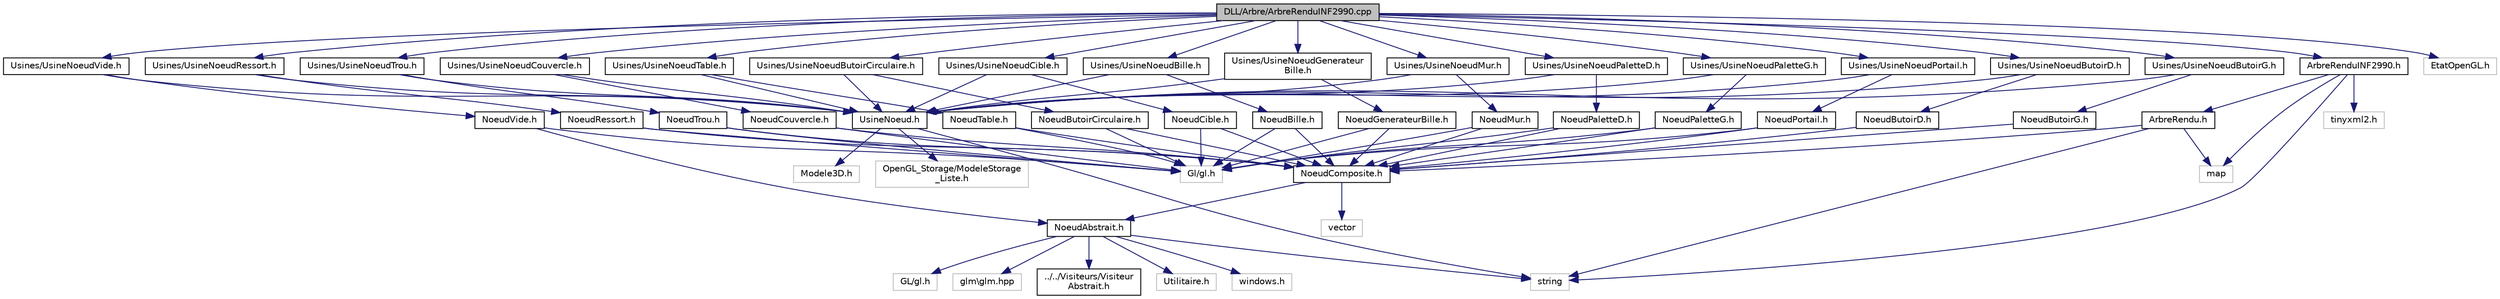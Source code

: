 digraph "DLL/Arbre/ArbreRenduINF2990.cpp"
{
  edge [fontname="Helvetica",fontsize="10",labelfontname="Helvetica",labelfontsize="10"];
  node [fontname="Helvetica",fontsize="10",shape=record];
  Node1 [label="DLL/Arbre/ArbreRenduINF2990.cpp",height=0.2,width=0.4,color="black", fillcolor="grey75", style="filled", fontcolor="black"];
  Node1 -> Node2 [color="midnightblue",fontsize="10",style="solid",fontname="Helvetica"];
  Node2 [label="ArbreRenduINF2990.h",height=0.2,width=0.4,color="black", fillcolor="white", style="filled",URL="$de/d77/_arbre_rendu_i_n_f2990_8h.html"];
  Node2 -> Node3 [color="midnightblue",fontsize="10",style="solid",fontname="Helvetica"];
  Node3 [label="ArbreRendu.h",height=0.2,width=0.4,color="black", fillcolor="white", style="filled",URL="$d2/db0/_arbre_rendu_8h.html"];
  Node3 -> Node4 [color="midnightblue",fontsize="10",style="solid",fontname="Helvetica"];
  Node4 [label="NoeudComposite.h",height=0.2,width=0.4,color="black", fillcolor="white", style="filled",URL="$db/dc6/_noeud_composite_8h.html"];
  Node4 -> Node5 [color="midnightblue",fontsize="10",style="solid",fontname="Helvetica"];
  Node5 [label="NoeudAbstrait.h",height=0.2,width=0.4,color="black", fillcolor="white", style="filled",URL="$d4/d75/_noeud_abstrait_8h.html"];
  Node5 -> Node6 [color="midnightblue",fontsize="10",style="solid",fontname="Helvetica"];
  Node6 [label="windows.h",height=0.2,width=0.4,color="grey75", fillcolor="white", style="filled"];
  Node5 -> Node7 [color="midnightblue",fontsize="10",style="solid",fontname="Helvetica"];
  Node7 [label="GL/gl.h",height=0.2,width=0.4,color="grey75", fillcolor="white", style="filled"];
  Node5 -> Node8 [color="midnightblue",fontsize="10",style="solid",fontname="Helvetica"];
  Node8 [label="string",height=0.2,width=0.4,color="grey75", fillcolor="white", style="filled"];
  Node5 -> Node9 [color="midnightblue",fontsize="10",style="solid",fontname="Helvetica"];
  Node9 [label="glm\\glm.hpp",height=0.2,width=0.4,color="grey75", fillcolor="white", style="filled"];
  Node5 -> Node10 [color="midnightblue",fontsize="10",style="solid",fontname="Helvetica"];
  Node10 [label="../../Visiteurs/Visiteur\lAbstrait.h",height=0.2,width=0.4,color="black", fillcolor="white", style="filled",URL="$dc/d03/_visiteur_abstrait_8h.html"];
  Node5 -> Node11 [color="midnightblue",fontsize="10",style="solid",fontname="Helvetica"];
  Node11 [label="Utilitaire.h",height=0.2,width=0.4,color="grey75", fillcolor="white", style="filled"];
  Node4 -> Node12 [color="midnightblue",fontsize="10",style="solid",fontname="Helvetica"];
  Node12 [label="vector",height=0.2,width=0.4,color="grey75", fillcolor="white", style="filled"];
  Node3 -> Node8 [color="midnightblue",fontsize="10",style="solid",fontname="Helvetica"];
  Node3 -> Node13 [color="midnightblue",fontsize="10",style="solid",fontname="Helvetica"];
  Node13 [label="map",height=0.2,width=0.4,color="grey75", fillcolor="white", style="filled"];
  Node2 -> Node13 [color="midnightblue",fontsize="10",style="solid",fontname="Helvetica"];
  Node2 -> Node8 [color="midnightblue",fontsize="10",style="solid",fontname="Helvetica"];
  Node2 -> Node14 [color="midnightblue",fontsize="10",style="solid",fontname="Helvetica"];
  Node14 [label="tinyxml2.h",height=0.2,width=0.4,color="grey75", fillcolor="white", style="filled"];
  Node1 -> Node15 [color="midnightblue",fontsize="10",style="solid",fontname="Helvetica"];
  Node15 [label="Usines/UsineNoeudButoirD.h",height=0.2,width=0.4,color="black", fillcolor="white", style="filled",URL="$d5/dee/_usine_noeud_butoir_d_8h.html"];
  Node15 -> Node16 [color="midnightblue",fontsize="10",style="solid",fontname="Helvetica"];
  Node16 [label="UsineNoeud.h",height=0.2,width=0.4,color="black", fillcolor="white", style="filled",URL="$dd/d4f/_usine_noeud_8h.html"];
  Node16 -> Node8 [color="midnightblue",fontsize="10",style="solid",fontname="Helvetica"];
  Node16 -> Node17 [color="midnightblue",fontsize="10",style="solid",fontname="Helvetica"];
  Node17 [label="Modele3D.h",height=0.2,width=0.4,color="grey75", fillcolor="white", style="filled"];
  Node16 -> Node18 [color="midnightblue",fontsize="10",style="solid",fontname="Helvetica"];
  Node18 [label="OpenGL_Storage/ModeleStorage\l_Liste.h",height=0.2,width=0.4,color="grey75", fillcolor="white", style="filled"];
  Node15 -> Node19 [color="midnightblue",fontsize="10",style="solid",fontname="Helvetica"];
  Node19 [label="NoeudButoirD.h",height=0.2,width=0.4,color="black", fillcolor="white", style="filled",URL="$d9/dd8/_noeud_butoir_d_8h.html"];
  Node19 -> Node4 [color="midnightblue",fontsize="10",style="solid",fontname="Helvetica"];
  Node1 -> Node20 [color="midnightblue",fontsize="10",style="solid",fontname="Helvetica"];
  Node20 [label="Usines/UsineNoeudButoirG.h",height=0.2,width=0.4,color="black", fillcolor="white", style="filled",URL="$d4/d41/_usine_noeud_butoir_g_8h.html"];
  Node20 -> Node16 [color="midnightblue",fontsize="10",style="solid",fontname="Helvetica"];
  Node20 -> Node21 [color="midnightblue",fontsize="10",style="solid",fontname="Helvetica"];
  Node21 [label="NoeudButoirG.h",height=0.2,width=0.4,color="black", fillcolor="white", style="filled",URL="$d9/d7f/_noeud_butoir_g_8h.html"];
  Node21 -> Node4 [color="midnightblue",fontsize="10",style="solid",fontname="Helvetica"];
  Node1 -> Node22 [color="midnightblue",fontsize="10",style="solid",fontname="Helvetica"];
  Node22 [label="Usines/UsineNoeudButoirCirculaire.h",height=0.2,width=0.4,color="black", fillcolor="white", style="filled",URL="$db/d5e/_usine_noeud_butoir_circulaire_8h.html"];
  Node22 -> Node16 [color="midnightblue",fontsize="10",style="solid",fontname="Helvetica"];
  Node22 -> Node23 [color="midnightblue",fontsize="10",style="solid",fontname="Helvetica"];
  Node23 [label="NoeudButoirCirculaire.h",height=0.2,width=0.4,color="black", fillcolor="white", style="filled",URL="$d8/d91/_noeud_butoir_circulaire_8h.html"];
  Node23 -> Node4 [color="midnightblue",fontsize="10",style="solid",fontname="Helvetica"];
  Node23 -> Node24 [color="midnightblue",fontsize="10",style="solid",fontname="Helvetica"];
  Node24 [label="Gl/gl.h",height=0.2,width=0.4,color="grey75", fillcolor="white", style="filled"];
  Node1 -> Node25 [color="midnightblue",fontsize="10",style="solid",fontname="Helvetica"];
  Node25 [label="Usines/UsineNoeudCible.h",height=0.2,width=0.4,color="black", fillcolor="white", style="filled",URL="$d1/de0/_usine_noeud_cible_8h.html"];
  Node25 -> Node16 [color="midnightblue",fontsize="10",style="solid",fontname="Helvetica"];
  Node25 -> Node26 [color="midnightblue",fontsize="10",style="solid",fontname="Helvetica"];
  Node26 [label="NoeudCible.h",height=0.2,width=0.4,color="black", fillcolor="white", style="filled",URL="$d9/d8d/_noeud_cible_8h.html"];
  Node26 -> Node4 [color="midnightblue",fontsize="10",style="solid",fontname="Helvetica"];
  Node26 -> Node24 [color="midnightblue",fontsize="10",style="solid",fontname="Helvetica"];
  Node1 -> Node27 [color="midnightblue",fontsize="10",style="solid",fontname="Helvetica"];
  Node27 [label="Usines/UsineNoeudBille.h",height=0.2,width=0.4,color="black", fillcolor="white", style="filled",URL="$d5/db3/_usine_noeud_bille_8h.html"];
  Node27 -> Node16 [color="midnightblue",fontsize="10",style="solid",fontname="Helvetica"];
  Node27 -> Node28 [color="midnightblue",fontsize="10",style="solid",fontname="Helvetica"];
  Node28 [label="NoeudBille.h",height=0.2,width=0.4,color="black", fillcolor="white", style="filled",URL="$d6/d98/_noeud_bille_8h.html"];
  Node28 -> Node4 [color="midnightblue",fontsize="10",style="solid",fontname="Helvetica"];
  Node28 -> Node24 [color="midnightblue",fontsize="10",style="solid",fontname="Helvetica"];
  Node1 -> Node29 [color="midnightblue",fontsize="10",style="solid",fontname="Helvetica"];
  Node29 [label="Usines/UsineNoeudGenerateur\lBille.h",height=0.2,width=0.4,color="black", fillcolor="white", style="filled",URL="$df/db4/_usine_noeud_generateur_bille_8h.html"];
  Node29 -> Node16 [color="midnightblue",fontsize="10",style="solid",fontname="Helvetica"];
  Node29 -> Node30 [color="midnightblue",fontsize="10",style="solid",fontname="Helvetica"];
  Node30 [label="NoeudGenerateurBille.h",height=0.2,width=0.4,color="black", fillcolor="white", style="filled",URL="$d8/d46/_noeud_generateur_bille_8h.html"];
  Node30 -> Node4 [color="midnightblue",fontsize="10",style="solid",fontname="Helvetica"];
  Node30 -> Node24 [color="midnightblue",fontsize="10",style="solid",fontname="Helvetica"];
  Node1 -> Node31 [color="midnightblue",fontsize="10",style="solid",fontname="Helvetica"];
  Node31 [label="Usines/UsineNoeudMur.h",height=0.2,width=0.4,color="black", fillcolor="white", style="filled",URL="$dc/d77/_usine_noeud_mur_8h.html"];
  Node31 -> Node16 [color="midnightblue",fontsize="10",style="solid",fontname="Helvetica"];
  Node31 -> Node32 [color="midnightblue",fontsize="10",style="solid",fontname="Helvetica"];
  Node32 [label="NoeudMur.h",height=0.2,width=0.4,color="black", fillcolor="white", style="filled",URL="$dc/dee/_noeud_mur_8h.html"];
  Node32 -> Node4 [color="midnightblue",fontsize="10",style="solid",fontname="Helvetica"];
  Node32 -> Node24 [color="midnightblue",fontsize="10",style="solid",fontname="Helvetica"];
  Node1 -> Node33 [color="midnightblue",fontsize="10",style="solid",fontname="Helvetica"];
  Node33 [label="Usines/UsineNoeudPaletteD.h",height=0.2,width=0.4,color="black", fillcolor="white", style="filled",URL="$d3/d71/_usine_noeud_palette_d_8h.html"];
  Node33 -> Node16 [color="midnightblue",fontsize="10",style="solid",fontname="Helvetica"];
  Node33 -> Node34 [color="midnightblue",fontsize="10",style="solid",fontname="Helvetica"];
  Node34 [label="NoeudPaletteD.h",height=0.2,width=0.4,color="black", fillcolor="white", style="filled",URL="$d8/dea/_noeud_palette_d_8h.html"];
  Node34 -> Node4 [color="midnightblue",fontsize="10",style="solid",fontname="Helvetica"];
  Node34 -> Node24 [color="midnightblue",fontsize="10",style="solid",fontname="Helvetica"];
  Node1 -> Node35 [color="midnightblue",fontsize="10",style="solid",fontname="Helvetica"];
  Node35 [label="Usines/UsineNoeudPaletteG.h",height=0.2,width=0.4,color="black", fillcolor="white", style="filled",URL="$db/d0a/_usine_noeud_palette_g_8h.html"];
  Node35 -> Node16 [color="midnightblue",fontsize="10",style="solid",fontname="Helvetica"];
  Node35 -> Node36 [color="midnightblue",fontsize="10",style="solid",fontname="Helvetica"];
  Node36 [label="NoeudPaletteG.h",height=0.2,width=0.4,color="black", fillcolor="white", style="filled",URL="$d5/da5/_noeud_palette_g_8h.html"];
  Node36 -> Node4 [color="midnightblue",fontsize="10",style="solid",fontname="Helvetica"];
  Node36 -> Node24 [color="midnightblue",fontsize="10",style="solid",fontname="Helvetica"];
  Node1 -> Node37 [color="midnightblue",fontsize="10",style="solid",fontname="Helvetica"];
  Node37 [label="Usines/UsineNoeudPortail.h",height=0.2,width=0.4,color="black", fillcolor="white", style="filled",URL="$df/df7/_usine_noeud_portail_8h.html"];
  Node37 -> Node16 [color="midnightblue",fontsize="10",style="solid",fontname="Helvetica"];
  Node37 -> Node38 [color="midnightblue",fontsize="10",style="solid",fontname="Helvetica"];
  Node38 [label="NoeudPortail.h",height=0.2,width=0.4,color="black", fillcolor="white", style="filled",URL="$d0/d48/_noeud_portail_8h.html"];
  Node38 -> Node4 [color="midnightblue",fontsize="10",style="solid",fontname="Helvetica"];
  Node38 -> Node24 [color="midnightblue",fontsize="10",style="solid",fontname="Helvetica"];
  Node1 -> Node39 [color="midnightblue",fontsize="10",style="solid",fontname="Helvetica"];
  Node39 [label="Usines/UsineNoeudRessort.h",height=0.2,width=0.4,color="black", fillcolor="white", style="filled",URL="$df/dc7/_usine_noeud_ressort_8h.html"];
  Node39 -> Node16 [color="midnightblue",fontsize="10",style="solid",fontname="Helvetica"];
  Node39 -> Node40 [color="midnightblue",fontsize="10",style="solid",fontname="Helvetica"];
  Node40 [label="NoeudRessort.h",height=0.2,width=0.4,color="black", fillcolor="white", style="filled",URL="$dc/d9f/_noeud_ressort_8h.html"];
  Node40 -> Node4 [color="midnightblue",fontsize="10",style="solid",fontname="Helvetica"];
  Node40 -> Node24 [color="midnightblue",fontsize="10",style="solid",fontname="Helvetica"];
  Node1 -> Node41 [color="midnightblue",fontsize="10",style="solid",fontname="Helvetica"];
  Node41 [label="Usines/UsineNoeudTrou.h",height=0.2,width=0.4,color="black", fillcolor="white", style="filled",URL="$d1/d60/_usine_noeud_trou_8h.html"];
  Node41 -> Node16 [color="midnightblue",fontsize="10",style="solid",fontname="Helvetica"];
  Node41 -> Node42 [color="midnightblue",fontsize="10",style="solid",fontname="Helvetica"];
  Node42 [label="NoeudTrou.h",height=0.2,width=0.4,color="black", fillcolor="white", style="filled",URL="$dc/d2d/_noeud_trou_8h.html"];
  Node42 -> Node4 [color="midnightblue",fontsize="10",style="solid",fontname="Helvetica"];
  Node42 -> Node24 [color="midnightblue",fontsize="10",style="solid",fontname="Helvetica"];
  Node1 -> Node43 [color="midnightblue",fontsize="10",style="solid",fontname="Helvetica"];
  Node43 [label="Usines/UsineNoeudVide.h",height=0.2,width=0.4,color="black", fillcolor="white", style="filled",URL="$d6/d3d/_usine_noeud_vide_8h.html"];
  Node43 -> Node16 [color="midnightblue",fontsize="10",style="solid",fontname="Helvetica"];
  Node43 -> Node44 [color="midnightblue",fontsize="10",style="solid",fontname="Helvetica"];
  Node44 [label="NoeudVide.h",height=0.2,width=0.4,color="black", fillcolor="white", style="filled",URL="$d5/d7a/_noeud_vide_8h.html"];
  Node44 -> Node5 [color="midnightblue",fontsize="10",style="solid",fontname="Helvetica"];
  Node44 -> Node24 [color="midnightblue",fontsize="10",style="solid",fontname="Helvetica"];
  Node1 -> Node45 [color="midnightblue",fontsize="10",style="solid",fontname="Helvetica"];
  Node45 [label="Usines/UsineNoeudCouvercle.h",height=0.2,width=0.4,color="black", fillcolor="white", style="filled",URL="$d3/d48/_usine_noeud_couvercle_8h.html"];
  Node45 -> Node16 [color="midnightblue",fontsize="10",style="solid",fontname="Helvetica"];
  Node45 -> Node46 [color="midnightblue",fontsize="10",style="solid",fontname="Helvetica"];
  Node46 [label="NoeudCouvercle.h",height=0.2,width=0.4,color="black", fillcolor="white", style="filled",URL="$de/d91/_noeud_couvercle_8h.html"];
  Node46 -> Node4 [color="midnightblue",fontsize="10",style="solid",fontname="Helvetica"];
  Node46 -> Node24 [color="midnightblue",fontsize="10",style="solid",fontname="Helvetica"];
  Node1 -> Node47 [color="midnightblue",fontsize="10",style="solid",fontname="Helvetica"];
  Node47 [label="Usines/UsineNoeudTable.h",height=0.2,width=0.4,color="black", fillcolor="white", style="filled",URL="$dd/dfe/_usine_noeud_table_8h.html"];
  Node47 -> Node16 [color="midnightblue",fontsize="10",style="solid",fontname="Helvetica"];
  Node47 -> Node48 [color="midnightblue",fontsize="10",style="solid",fontname="Helvetica"];
  Node48 [label="NoeudTable.h",height=0.2,width=0.4,color="black", fillcolor="white", style="filled",URL="$d8/d26/_noeud_table_8h.html"];
  Node48 -> Node4 [color="midnightblue",fontsize="10",style="solid",fontname="Helvetica"];
  Node48 -> Node24 [color="midnightblue",fontsize="10",style="solid",fontname="Helvetica"];
  Node1 -> Node49 [color="midnightblue",fontsize="10",style="solid",fontname="Helvetica"];
  Node49 [label="EtatOpenGL.h",height=0.2,width=0.4,color="grey75", fillcolor="white", style="filled"];
}

